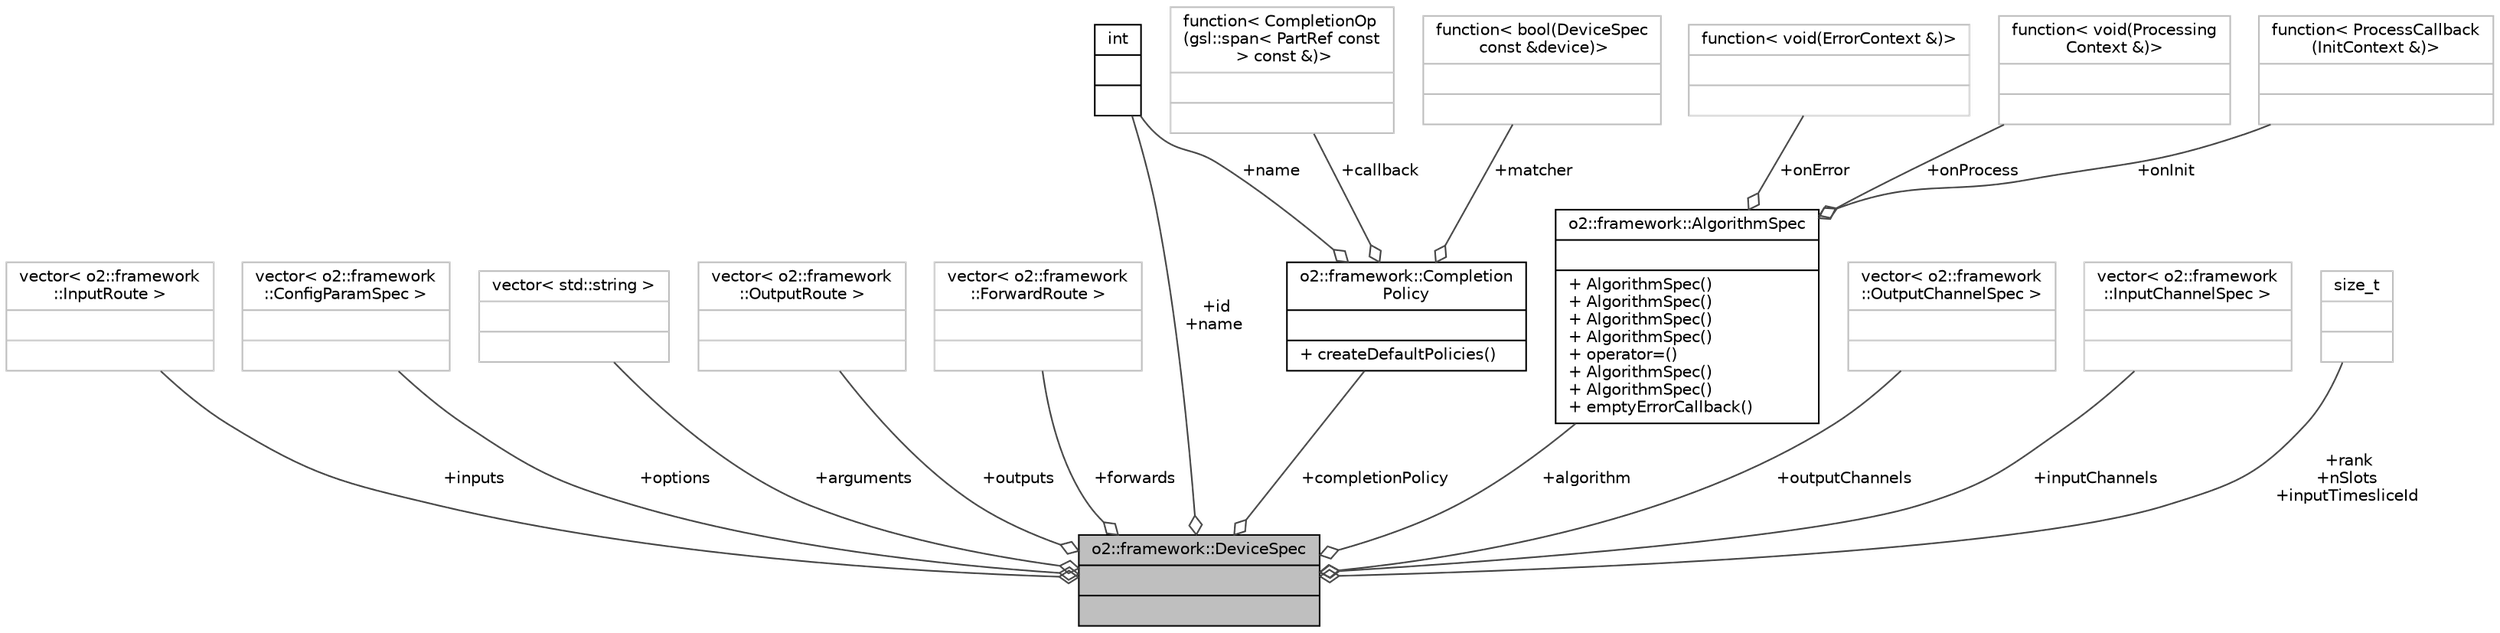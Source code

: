 digraph "o2::framework::DeviceSpec"
{
 // INTERACTIVE_SVG=YES
  bgcolor="transparent";
  edge [fontname="Helvetica",fontsize="10",labelfontname="Helvetica",labelfontsize="10"];
  node [fontname="Helvetica",fontsize="10",shape=record];
  Node1 [label="{o2::framework::DeviceSpec\n||}",height=0.2,width=0.4,color="black", fillcolor="grey75", style="filled" fontcolor="black"];
  Node2 -> Node1 [color="grey25",fontsize="10",style="solid",label=" +inputs" ,arrowhead="odiamond",fontname="Helvetica"];
  Node2 [label="{vector\< o2::framework\l::InputRoute \>\n||}",height=0.2,width=0.4,color="grey75"];
  Node3 -> Node1 [color="grey25",fontsize="10",style="solid",label=" +options" ,arrowhead="odiamond",fontname="Helvetica"];
  Node3 [label="{vector\< o2::framework\l::ConfigParamSpec \>\n||}",height=0.2,width=0.4,color="grey75"];
  Node4 -> Node1 [color="grey25",fontsize="10",style="solid",label=" +arguments" ,arrowhead="odiamond",fontname="Helvetica"];
  Node4 [label="{vector\< std::string \>\n||}",height=0.2,width=0.4,color="grey75"];
  Node5 -> Node1 [color="grey25",fontsize="10",style="solid",label=" +outputs" ,arrowhead="odiamond",fontname="Helvetica"];
  Node5 [label="{vector\< o2::framework\l::OutputRoute \>\n||}",height=0.2,width=0.4,color="grey75"];
  Node6 -> Node1 [color="grey25",fontsize="10",style="solid",label=" +forwards" ,arrowhead="odiamond",fontname="Helvetica"];
  Node6 [label="{vector\< o2::framework\l::ForwardRoute \>\n||}",height=0.2,width=0.4,color="grey75"];
  Node7 -> Node1 [color="grey25",fontsize="10",style="solid",label=" +id\n+name" ,arrowhead="odiamond",fontname="Helvetica"];
  Node7 [label="{int\n||}",height=0.2,width=0.4,color="black",URL="$d1/da0/classint.html"];
  Node8 -> Node1 [color="grey25",fontsize="10",style="solid",label=" +completionPolicy" ,arrowhead="odiamond",fontname="Helvetica"];
  Node8 [label="{o2::framework::Completion\lPolicy\n||+ createDefaultPolicies()\l}",height=0.2,width=0.4,color="black",URL="$d6/d43/structo2_1_1framework_1_1CompletionPolicy.html"];
  Node9 -> Node8 [color="grey25",fontsize="10",style="solid",label=" +callback" ,arrowhead="odiamond",fontname="Helvetica"];
  Node9 [label="{function\< CompletionOp\l(gsl::span\< PartRef const\l  \> const &)\>\n||}",height=0.2,width=0.4,color="grey75"];
  Node10 -> Node8 [color="grey25",fontsize="10",style="solid",label=" +matcher" ,arrowhead="odiamond",fontname="Helvetica"];
  Node10 [label="{function\< bool(DeviceSpec\l const &device)\>\n||}",height=0.2,width=0.4,color="grey75"];
  Node7 -> Node8 [color="grey25",fontsize="10",style="solid",label=" +name" ,arrowhead="odiamond",fontname="Helvetica"];
  Node11 -> Node1 [color="grey25",fontsize="10",style="solid",label=" +algorithm" ,arrowhead="odiamond",fontname="Helvetica"];
  Node11 [label="{o2::framework::AlgorithmSpec\n||+ AlgorithmSpec()\l+ AlgorithmSpec()\l+ AlgorithmSpec()\l+ AlgorithmSpec()\l+ operator=()\l+ AlgorithmSpec()\l+ AlgorithmSpec()\l+ emptyErrorCallback()\l}",height=0.2,width=0.4,color="black",URL="$d4/d5e/structo2_1_1framework_1_1AlgorithmSpec.html"];
  Node12 -> Node11 [color="grey25",fontsize="10",style="solid",label=" +onError" ,arrowhead="odiamond",fontname="Helvetica"];
  Node12 [label="{function\< void(ErrorContext &)\>\n||}",height=0.2,width=0.4,color="grey75"];
  Node13 -> Node11 [color="grey25",fontsize="10",style="solid",label=" +onProcess" ,arrowhead="odiamond",fontname="Helvetica"];
  Node13 [label="{function\< void(Processing\lContext &)\>\n||}",height=0.2,width=0.4,color="grey75"];
  Node14 -> Node11 [color="grey25",fontsize="10",style="solid",label=" +onInit" ,arrowhead="odiamond",fontname="Helvetica"];
  Node14 [label="{function\< ProcessCallback\l(InitContext &)\>\n||}",height=0.2,width=0.4,color="grey75"];
  Node15 -> Node1 [color="grey25",fontsize="10",style="solid",label=" +outputChannels" ,arrowhead="odiamond",fontname="Helvetica"];
  Node15 [label="{vector\< o2::framework\l::OutputChannelSpec \>\n||}",height=0.2,width=0.4,color="grey75"];
  Node16 -> Node1 [color="grey25",fontsize="10",style="solid",label=" +inputChannels" ,arrowhead="odiamond",fontname="Helvetica"];
  Node16 [label="{vector\< o2::framework\l::InputChannelSpec \>\n||}",height=0.2,width=0.4,color="grey75"];
  Node17 -> Node1 [color="grey25",fontsize="10",style="solid",label=" +rank\n+nSlots\n+inputTimesliceId" ,arrowhead="odiamond",fontname="Helvetica"];
  Node17 [label="{size_t\n||}",height=0.2,width=0.4,color="grey75"];
}
